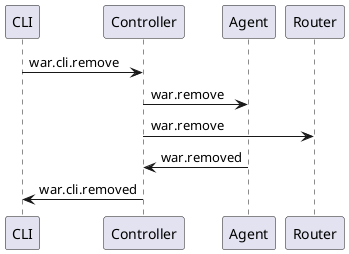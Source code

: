 @startuml

CLI -> Controller : war.cli.remove
Controller -> Agent: war.remove
Controller -> Router: war.remove
Agent -> Controller: war.removed
Controller -> CLI: war.cli.removed

@enduml